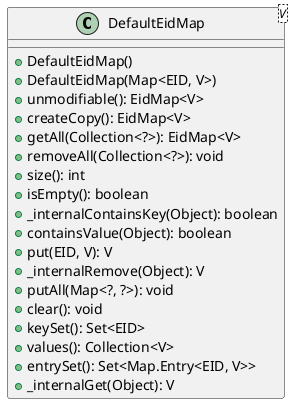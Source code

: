 @startuml

    class DefaultEidMap<V> [[DefaultEidMap.html]] {
        +DefaultEidMap()
        +DefaultEidMap(Map<EID, V>)
        +unmodifiable(): EidMap<V>
        +createCopy(): EidMap<V>
        +getAll(Collection<?>): EidMap<V>
        +removeAll(Collection<?>): void
        +size(): int
        +isEmpty(): boolean
        +_internalContainsKey(Object): boolean
        +containsValue(Object): boolean
        +put(EID, V): V
        +_internalRemove(Object): V
        +putAll(Map<?, ?>): void
        +clear(): void
        +keySet(): Set<EID>
        +values(): Collection<V>
        +entrySet(): Set<Map.Entry<EID, V>>
        +_internalGet(Object): V
    }

@enduml
